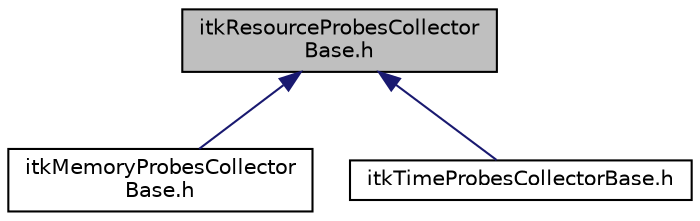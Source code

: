digraph "itkResourceProbesCollectorBase.h"
{
 // LATEX_PDF_SIZE
  edge [fontname="Helvetica",fontsize="10",labelfontname="Helvetica",labelfontsize="10"];
  node [fontname="Helvetica",fontsize="10",shape=record];
  Node1 [label="itkResourceProbesCollector\lBase.h",height=0.2,width=0.4,color="black", fillcolor="grey75", style="filled", fontcolor="black",tooltip=" "];
  Node1 -> Node2 [dir="back",color="midnightblue",fontsize="10",style="solid",fontname="Helvetica"];
  Node2 [label="itkMemoryProbesCollector\lBase.h",height=0.2,width=0.4,color="black", fillcolor="white", style="filled",URL="$itkMemoryProbesCollectorBase_8h.html",tooltip=" "];
  Node1 -> Node3 [dir="back",color="midnightblue",fontsize="10",style="solid",fontname="Helvetica"];
  Node3 [label="itkTimeProbesCollectorBase.h",height=0.2,width=0.4,color="black", fillcolor="white", style="filled",URL="$itkTimeProbesCollectorBase_8h.html",tooltip=" "];
}
